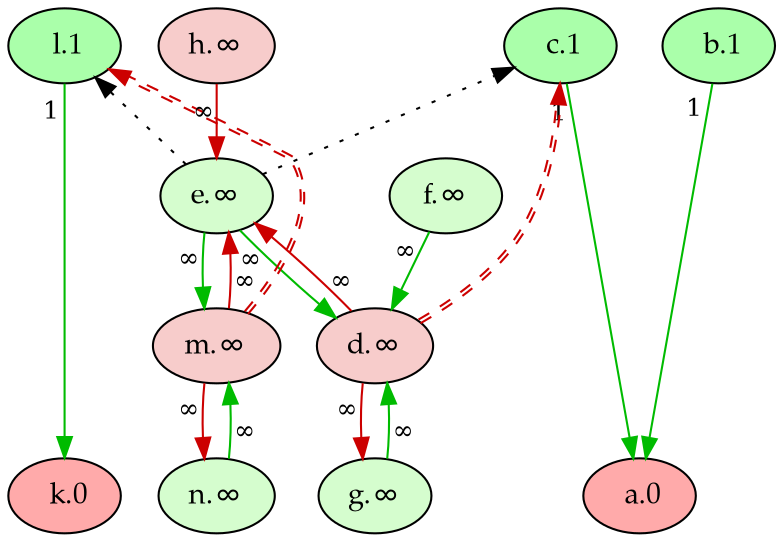 digraph {
    rankdir="TB"
    node [style=filled fontname="Palatino" fontsize=14]
    node [fillcolor="#AAFFAA"]
    "l" [label=" l.1"]
    "c" [label=" c.1"]
    "b" [label=" b.1"]
    node [fillcolor="#FFAAAA"]
    "a" [label=" a.0"]
    "k" [label=" k.0"]
    node [fillcolor="#d5fdce"]
    "e" [label="e.∞"]
    "f" [label="f.∞"]
    "g" [label="g.∞"]
    "n" [label="n.∞"]
    node [fillcolor="#f7cccb"]
    "d" [label="d.∞"]
    "m" [label="m.∞"]
    "h" [label="h.∞"]
    edge[labeldistance=1.5 fontsize=12]
    edge [color="#00BB00" style="solid" dir="forward" taillabel="1"]
           "b" -> "a" 
           "c" -> "a" 
           "l" -> "k" 
    edge [color="#00BB00" style="solid" dir="forward" taillabel="∞"]
           "e" -> "d" 
           "e" -> "m" 
           "f" -> "d" 
           "g" -> "d" 
           "n" -> "m" 
    edge [color="#CC0000" style="solid" dir="forward" taillabel="∞"]
           "d" -> "e" 
           "m" -> "e" 
           "d" -> "g" 
           "h" -> "e" 
           "m" -> "n" 
    edge [color="#CC0000:#CC0000" style="dashed" dir="forward" taillabel="" constraint=false]
           "d" -> "c" 
           "m" -> "l" 
    edge [color="black" style="dotted" dir="forward" taillabel="" constraint=false]
           "e" -> "c" 
           "e" -> "l" 
    {rank = max a k}
    {rank = min l c b}
}
